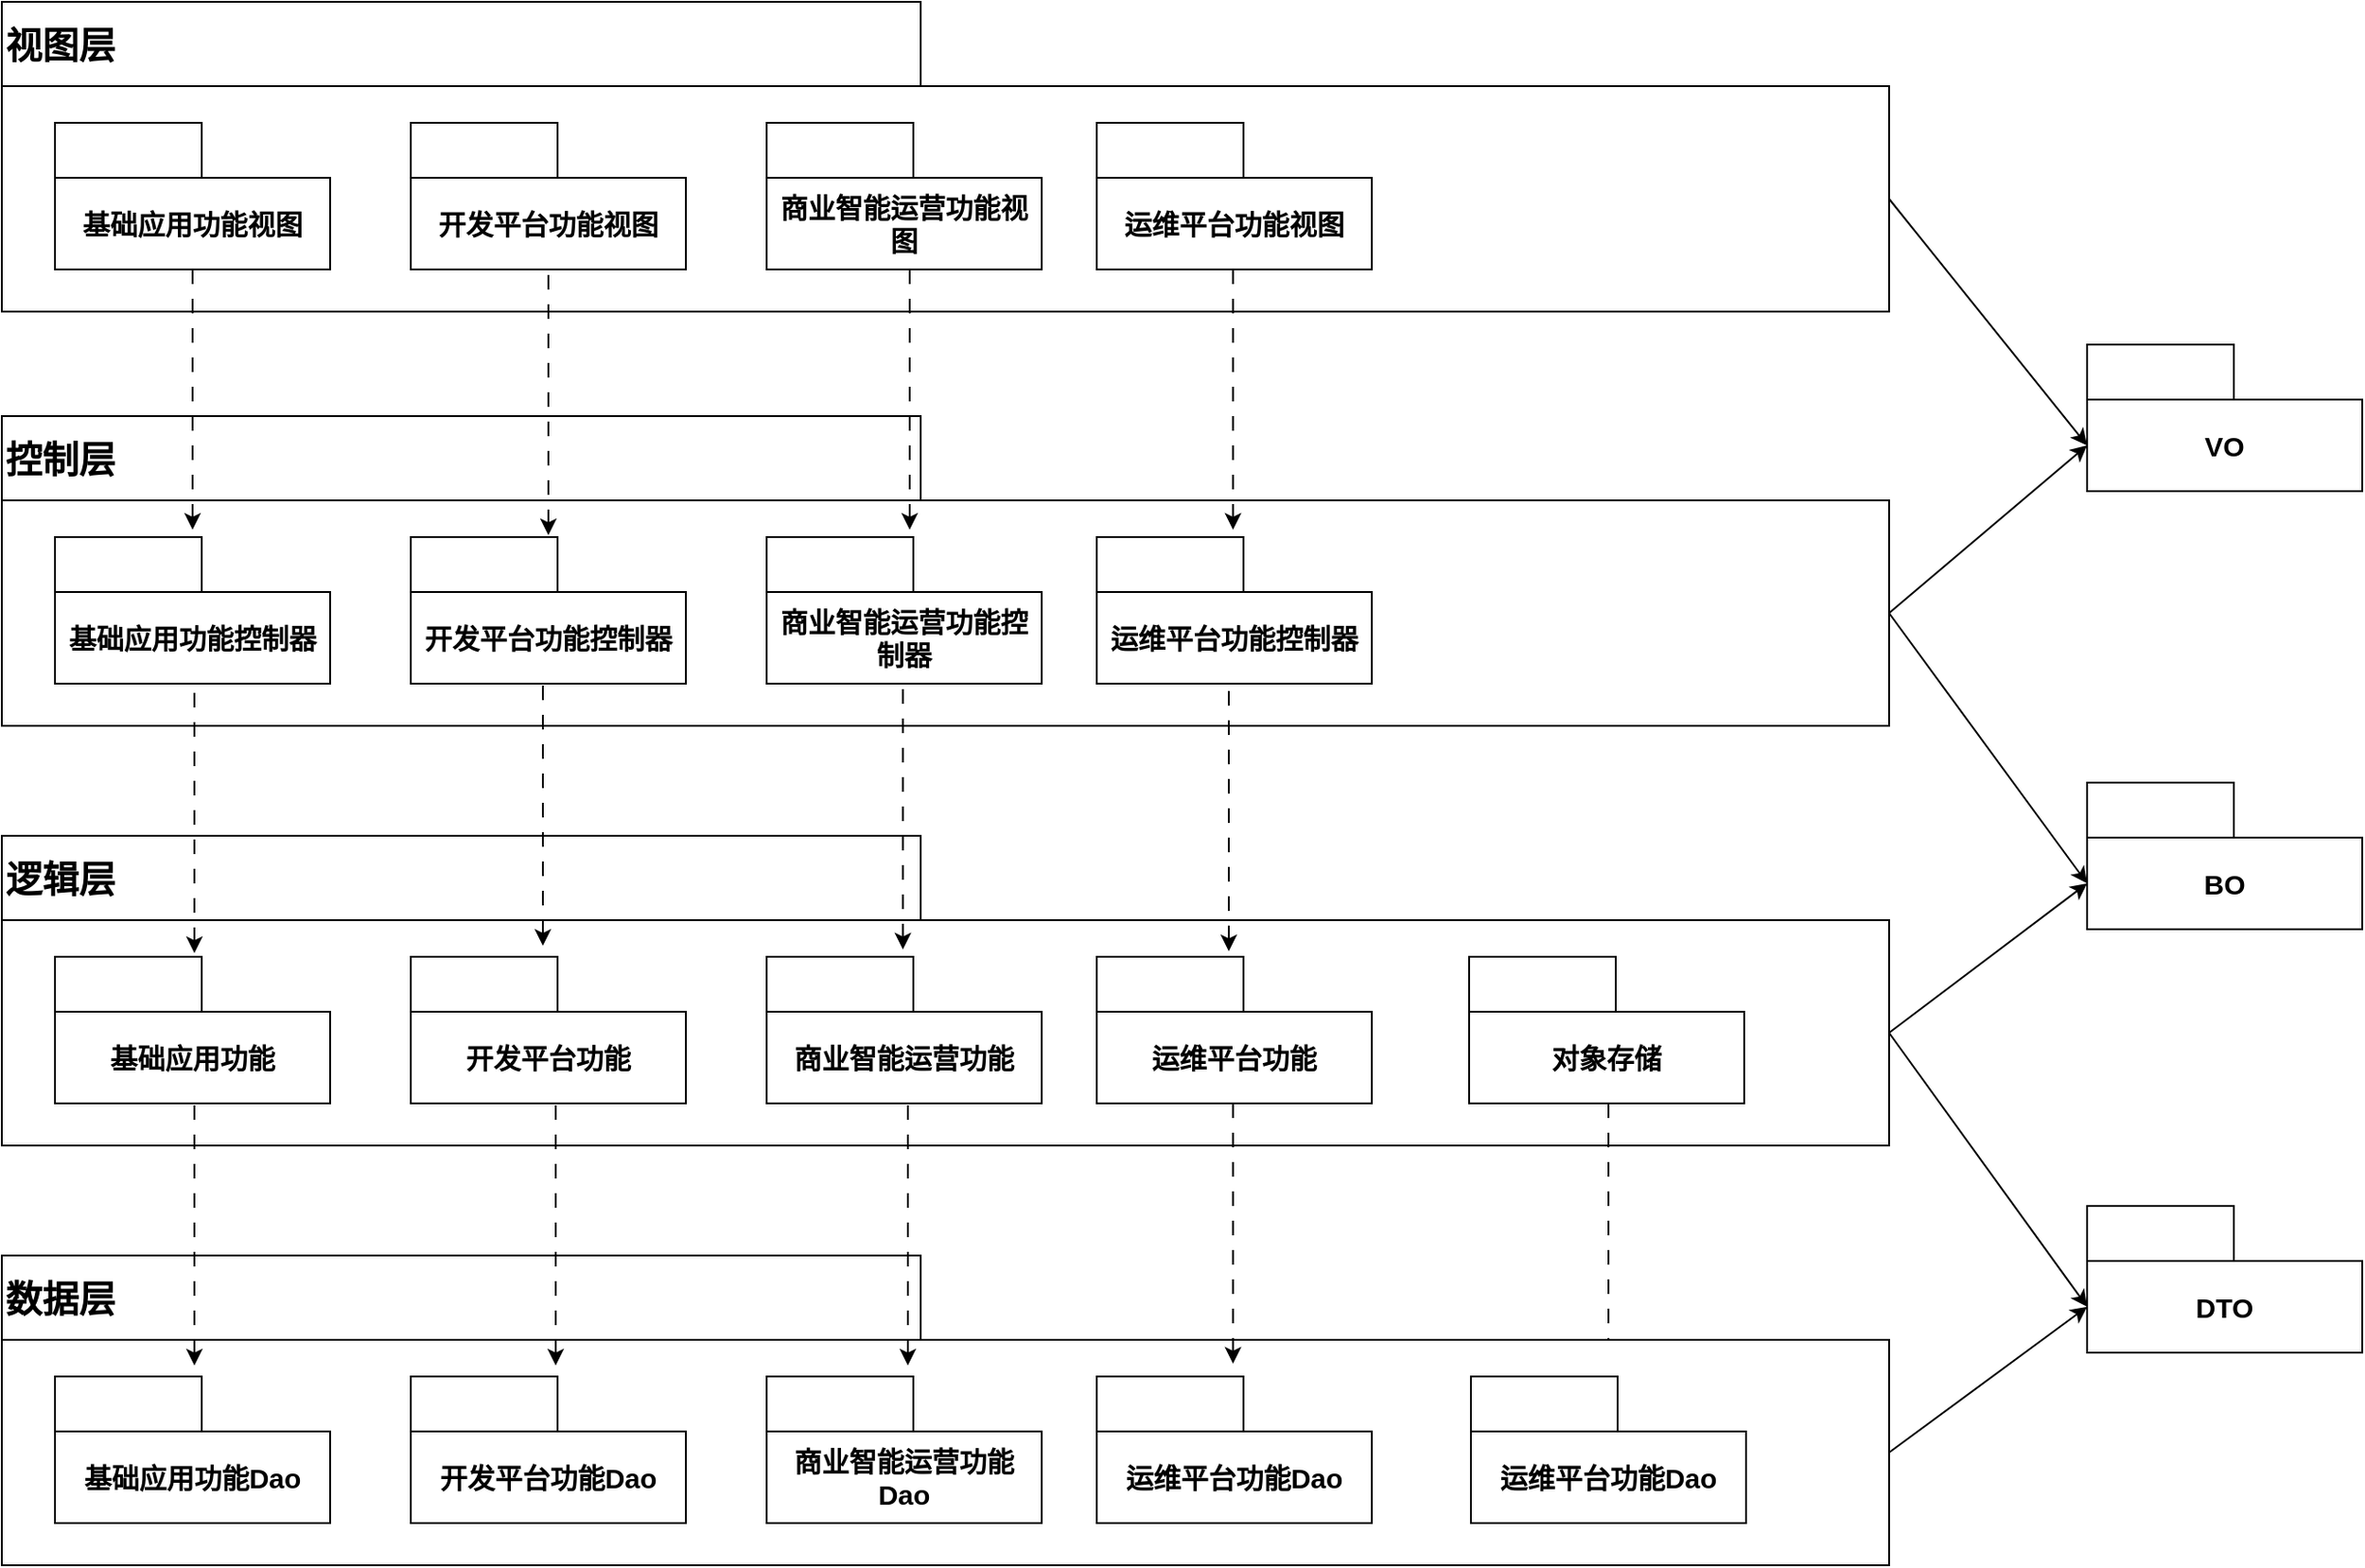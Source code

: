 <mxfile version="26.0.16">
  <diagram name="第 1 页" id="IzHfFKp0vxnQDmfefHYy">
    <mxGraphModel dx="2174" dy="721" grid="0" gridSize="10" guides="1" tooltips="1" connect="1" arrows="1" fold="1" page="0" pageScale="1" pageWidth="850" pageHeight="1100" math="0" shadow="0">
      <root>
        <mxCell id="0" />
        <mxCell id="1" parent="0" />
        <mxCell id="id_LYrdKgXKD69lwhAqy-9" value="&lt;font style=&quot;font-size: 20px;&quot;&gt;控制层&lt;/font&gt;" style="shape=folder;fontStyle=1;tabWidth=501;tabHeight=46;tabPosition=left;html=1;boundedLbl=1;labelInHeader=1;container=1;collapsible=0;recursiveResize=0;whiteSpace=wrap;align=left;" vertex="1" parent="1">
          <mxGeometry x="-13" y="686" width="1029" height="169" as="geometry" />
        </mxCell>
        <mxCell id="id_LYrdKgXKD69lwhAqy-10" value="&lt;font style=&quot;font-size: 15px;&quot;&gt;基础应用功能控制器&lt;/font&gt;" style="shape=folder;fontStyle=1;tabWidth=80;tabHeight=30;tabPosition=left;html=1;boundedLbl=1;whiteSpace=wrap;" vertex="1" parent="id_LYrdKgXKD69lwhAqy-9">
          <mxGeometry x="29" y="66" width="150" height="80" as="geometry" />
        </mxCell>
        <mxCell id="id_LYrdKgXKD69lwhAqy-11" value="&lt;font style=&quot;font-size: 15px;&quot;&gt;开发平台功能&lt;/font&gt;&lt;span style=&quot;font-size: 15px;&quot;&gt;控制器&lt;/span&gt;" style="shape=folder;fontStyle=1;tabWidth=80;tabHeight=30;tabPosition=left;html=1;boundedLbl=1;whiteSpace=wrap;" vertex="1" parent="id_LYrdKgXKD69lwhAqy-9">
          <mxGeometry x="223" y="66" width="150" height="80" as="geometry" />
        </mxCell>
        <mxCell id="id_LYrdKgXKD69lwhAqy-12" value="&lt;font style=&quot;font-size: 15px;&quot;&gt;商业智能运营功能&lt;/font&gt;&lt;span style=&quot;font-size: 15px;&quot;&gt;控制器&lt;/span&gt;" style="shape=folder;fontStyle=1;tabWidth=80;tabHeight=30;tabPosition=left;html=1;boundedLbl=1;whiteSpace=wrap;" vertex="1" parent="id_LYrdKgXKD69lwhAqy-9">
          <mxGeometry x="417" y="66" width="150" height="80" as="geometry" />
        </mxCell>
        <mxCell id="id_LYrdKgXKD69lwhAqy-13" value="&lt;font style=&quot;font-size: 15px;&quot;&gt;运维平台功能&lt;/font&gt;&lt;span style=&quot;font-size: 15px;&quot;&gt;控制器&lt;/span&gt;" style="shape=folder;fontStyle=1;tabWidth=80;tabHeight=30;tabPosition=left;html=1;boundedLbl=1;whiteSpace=wrap;" vertex="1" parent="id_LYrdKgXKD69lwhAqy-9">
          <mxGeometry x="597" y="66" width="150" height="80" as="geometry" />
        </mxCell>
        <mxCell id="id_LYrdKgXKD69lwhAqy-14" value="&lt;font style=&quot;font-size: 20px;&quot;&gt;逻辑层&lt;/font&gt;" style="shape=folder;fontStyle=1;tabWidth=501;tabHeight=46;tabPosition=left;html=1;boundedLbl=1;labelInHeader=1;container=1;collapsible=0;recursiveResize=0;whiteSpace=wrap;align=left;" vertex="1" parent="1">
          <mxGeometry x="-13" y="915" width="1029" height="169" as="geometry" />
        </mxCell>
        <mxCell id="id_LYrdKgXKD69lwhAqy-15" value="&lt;font style=&quot;font-size: 15px;&quot;&gt;基础应用功能&lt;/font&gt;" style="shape=folder;fontStyle=1;tabWidth=80;tabHeight=30;tabPosition=left;html=1;boundedLbl=1;whiteSpace=wrap;" vertex="1" parent="id_LYrdKgXKD69lwhAqy-14">
          <mxGeometry x="29" y="66" width="150" height="80" as="geometry" />
        </mxCell>
        <mxCell id="id_LYrdKgXKD69lwhAqy-16" value="&lt;font style=&quot;font-size: 15px;&quot;&gt;开发平台功能&lt;/font&gt;" style="shape=folder;fontStyle=1;tabWidth=80;tabHeight=30;tabPosition=left;html=1;boundedLbl=1;whiteSpace=wrap;" vertex="1" parent="id_LYrdKgXKD69lwhAqy-14">
          <mxGeometry x="223" y="66" width="150" height="80" as="geometry" />
        </mxCell>
        <mxCell id="id_LYrdKgXKD69lwhAqy-17" value="&lt;font style=&quot;font-size: 15px;&quot;&gt;商业智能运营功能&lt;/font&gt;" style="shape=folder;fontStyle=1;tabWidth=80;tabHeight=30;tabPosition=left;html=1;boundedLbl=1;whiteSpace=wrap;" vertex="1" parent="id_LYrdKgXKD69lwhAqy-14">
          <mxGeometry x="417" y="66" width="150" height="80" as="geometry" />
        </mxCell>
        <mxCell id="id_LYrdKgXKD69lwhAqy-18" value="&lt;font style=&quot;font-size: 15px;&quot;&gt;运维平台功能&lt;/font&gt;" style="shape=folder;fontStyle=1;tabWidth=80;tabHeight=30;tabPosition=left;html=1;boundedLbl=1;whiteSpace=wrap;" vertex="1" parent="id_LYrdKgXKD69lwhAqy-14">
          <mxGeometry x="597" y="66" width="150" height="80" as="geometry" />
        </mxCell>
        <mxCell id="id_LYrdKgXKD69lwhAqy-33" value="&lt;font style=&quot;font-size: 15px;&quot;&gt;对象存储&lt;/font&gt;" style="shape=folder;fontStyle=1;tabWidth=80;tabHeight=30;tabPosition=left;html=1;boundedLbl=1;whiteSpace=wrap;" vertex="1" parent="id_LYrdKgXKD69lwhAqy-14">
          <mxGeometry x="800" y="66" width="150" height="80" as="geometry" />
        </mxCell>
        <mxCell id="id_LYrdKgXKD69lwhAqy-41" value="" style="endArrow=classic;html=1;rounded=0;dashed=1;dashPattern=8 8;exitX=0.5;exitY=1;exitDx=0;exitDy=0;exitPerimeter=0;verticalAlign=middle;startSize=6;" edge="1" parent="id_LYrdKgXKD69lwhAqy-14">
          <mxGeometry width="50" height="50" relative="1" as="geometry">
            <mxPoint x="491.29" y="-80" as="sourcePoint" />
            <mxPoint x="491.29" y="62" as="targetPoint" />
          </mxGeometry>
        </mxCell>
        <mxCell id="id_LYrdKgXKD69lwhAqy-47" value="" style="endArrow=classic;html=1;rounded=0;dashed=1;dashPattern=8 8;exitX=0.5;exitY=1;exitDx=0;exitDy=0;exitPerimeter=0;verticalAlign=middle;startSize=6;" edge="1" parent="id_LYrdKgXKD69lwhAqy-14">
          <mxGeometry width="50" height="50" relative="1" as="geometry">
            <mxPoint x="876" y="146" as="sourcePoint" />
            <mxPoint x="876" y="288" as="targetPoint" />
          </mxGeometry>
        </mxCell>
        <mxCell id="id_LYrdKgXKD69lwhAqy-19" value="&lt;span style=&quot;font-size: 20px;&quot;&gt;数据层&lt;/span&gt;" style="shape=folder;fontStyle=1;tabWidth=501;tabHeight=46;tabPosition=left;html=1;boundedLbl=1;labelInHeader=1;container=1;collapsible=0;recursiveResize=0;whiteSpace=wrap;align=left;" vertex="1" parent="1">
          <mxGeometry x="-13" y="1144" width="1029" height="169" as="geometry" />
        </mxCell>
        <mxCell id="id_LYrdKgXKD69lwhAqy-20" value="&lt;font style=&quot;font-size: 15px;&quot;&gt;基础应用功能Dao&lt;/font&gt;" style="shape=folder;fontStyle=1;tabWidth=80;tabHeight=30;tabPosition=left;html=1;boundedLbl=1;whiteSpace=wrap;" vertex="1" parent="id_LYrdKgXKD69lwhAqy-19">
          <mxGeometry x="29" y="66" width="150" height="80" as="geometry" />
        </mxCell>
        <mxCell id="id_LYrdKgXKD69lwhAqy-21" value="&lt;font style=&quot;font-size: 15px;&quot;&gt;开发平台功能&lt;/font&gt;&lt;span style=&quot;font-size: 15px;&quot;&gt;Dao&lt;/span&gt;" style="shape=folder;fontStyle=1;tabWidth=80;tabHeight=30;tabPosition=left;html=1;boundedLbl=1;whiteSpace=wrap;" vertex="1" parent="id_LYrdKgXKD69lwhAqy-19">
          <mxGeometry x="223" y="66" width="150" height="80" as="geometry" />
        </mxCell>
        <mxCell id="id_LYrdKgXKD69lwhAqy-22" value="&lt;font style=&quot;font-size: 15px;&quot;&gt;商业智能运营功能&lt;/font&gt;&lt;span style=&quot;font-size: 15px;&quot;&gt;Dao&lt;/span&gt;" style="shape=folder;fontStyle=1;tabWidth=80;tabHeight=30;tabPosition=left;html=1;boundedLbl=1;whiteSpace=wrap;" vertex="1" parent="id_LYrdKgXKD69lwhAqy-19">
          <mxGeometry x="417" y="66" width="150" height="80" as="geometry" />
        </mxCell>
        <mxCell id="id_LYrdKgXKD69lwhAqy-23" value="&lt;font style=&quot;font-size: 15px;&quot;&gt;运维平台功能&lt;/font&gt;&lt;span style=&quot;font-size: 15px;&quot;&gt;Dao&lt;/span&gt;" style="shape=folder;fontStyle=1;tabWidth=80;tabHeight=30;tabPosition=left;html=1;boundedLbl=1;whiteSpace=wrap;" vertex="1" parent="id_LYrdKgXKD69lwhAqy-19">
          <mxGeometry x="597" y="66" width="150" height="80" as="geometry" />
        </mxCell>
        <mxCell id="id_LYrdKgXKD69lwhAqy-34" value="&lt;font style=&quot;font-size: 15px;&quot;&gt;运维平台功能&lt;/font&gt;&lt;span style=&quot;font-size: 15px;&quot;&gt;Dao&lt;/span&gt;" style="shape=folder;fontStyle=1;tabWidth=80;tabHeight=30;tabPosition=left;html=1;boundedLbl=1;whiteSpace=wrap;" vertex="1" parent="id_LYrdKgXKD69lwhAqy-19">
          <mxGeometry x="801" y="66" width="150" height="80" as="geometry" />
        </mxCell>
        <mxCell id="id_LYrdKgXKD69lwhAqy-46" value="" style="endArrow=classic;html=1;rounded=0;dashed=1;dashPattern=8 8;exitX=0.5;exitY=1;exitDx=0;exitDy=0;exitPerimeter=0;verticalAlign=middle;startSize=6;" edge="1" parent="id_LYrdKgXKD69lwhAqy-19">
          <mxGeometry width="50" height="50" relative="1" as="geometry">
            <mxPoint x="671.29" y="-83" as="sourcePoint" />
            <mxPoint x="671.29" y="59" as="targetPoint" />
          </mxGeometry>
        </mxCell>
        <mxCell id="id_LYrdKgXKD69lwhAqy-2" value="&lt;font style=&quot;font-size: 20px;&quot;&gt;视图层&lt;/font&gt;" style="shape=folder;fontStyle=1;tabWidth=501;tabHeight=46;tabPosition=left;html=1;boundedLbl=1;labelInHeader=1;container=1;collapsible=0;recursiveResize=0;whiteSpace=wrap;align=left;" vertex="1" parent="1">
          <mxGeometry x="-13" y="460" width="1029" height="169" as="geometry" />
        </mxCell>
        <mxCell id="id_LYrdKgXKD69lwhAqy-4" value="&lt;font style=&quot;font-size: 15px;&quot;&gt;基础应用功能视图&lt;/font&gt;" style="shape=folder;fontStyle=1;tabWidth=80;tabHeight=30;tabPosition=left;html=1;boundedLbl=1;whiteSpace=wrap;" vertex="1" parent="id_LYrdKgXKD69lwhAqy-2">
          <mxGeometry x="29" y="66" width="150" height="80" as="geometry" />
        </mxCell>
        <mxCell id="id_LYrdKgXKD69lwhAqy-5" value="&lt;font style=&quot;font-size: 15px;&quot;&gt;开发平台功能视图&lt;/font&gt;" style="shape=folder;fontStyle=1;tabWidth=80;tabHeight=30;tabPosition=left;html=1;boundedLbl=1;whiteSpace=wrap;" vertex="1" parent="id_LYrdKgXKD69lwhAqy-2">
          <mxGeometry x="223" y="66" width="150" height="80" as="geometry" />
        </mxCell>
        <mxCell id="id_LYrdKgXKD69lwhAqy-6" value="&lt;font style=&quot;font-size: 15px;&quot;&gt;商业智能运营功能视图&lt;/font&gt;" style="shape=folder;fontStyle=1;tabWidth=80;tabHeight=30;tabPosition=left;html=1;boundedLbl=1;whiteSpace=wrap;" vertex="1" parent="id_LYrdKgXKD69lwhAqy-2">
          <mxGeometry x="417" y="66" width="150" height="80" as="geometry" />
        </mxCell>
        <mxCell id="id_LYrdKgXKD69lwhAqy-7" value="&lt;font style=&quot;font-size: 15px;&quot;&gt;运维平台功能视图&lt;/font&gt;" style="shape=folder;fontStyle=1;tabWidth=80;tabHeight=30;tabPosition=left;html=1;boundedLbl=1;whiteSpace=wrap;" vertex="1" parent="id_LYrdKgXKD69lwhAqy-2">
          <mxGeometry x="597" y="66" width="150" height="80" as="geometry" />
        </mxCell>
        <mxCell id="id_LYrdKgXKD69lwhAqy-37" value="" style="endArrow=classic;html=1;rounded=0;dashed=1;dashPattern=8 8;exitX=0.5;exitY=1;exitDx=0;exitDy=0;exitPerimeter=0;verticalAlign=middle;startSize=6;" edge="1" parent="id_LYrdKgXKD69lwhAqy-2">
          <mxGeometry width="50" height="50" relative="1" as="geometry">
            <mxPoint x="495" y="146" as="sourcePoint" />
            <mxPoint x="495" y="288" as="targetPoint" />
          </mxGeometry>
        </mxCell>
        <mxCell id="id_LYrdKgXKD69lwhAqy-24" value="&lt;font style=&quot;font-size: 15px;&quot;&gt;VO&lt;/font&gt;" style="shape=folder;fontStyle=1;tabWidth=80;tabHeight=30;tabPosition=left;html=1;boundedLbl=1;whiteSpace=wrap;" vertex="1" parent="1">
          <mxGeometry x="1124" y="647" width="150" height="80" as="geometry" />
        </mxCell>
        <mxCell id="id_LYrdKgXKD69lwhAqy-25" value="&lt;font style=&quot;font-size: 15px;&quot;&gt;BO&lt;/font&gt;&lt;span style=&quot;color: rgba(0, 0, 0, 0); font-family: monospace; font-size: 0px; font-weight: 400; text-align: start; text-wrap-mode: nowrap;&quot;&gt;%3CmxGraphModel%3E%3Croot%3E%3CmxCell%20id%3D%220%22%2F%3E%3CmxCell%20id%3D%221%22%20parent%3D%220%22%2F%3E%3CmxCell%20id%3D%222%22%20value%3D%22%26lt%3Bfont%20style%3D%26quot%3Bfont-size%3A%2015px%3B%26quot%3B%26gt%3BVO%26lt%3B%2Ffont%26gt%3B%22%20style%3D%22shape%3Dfolder%3BfontStyle%3D1%3BtabWidth%3D80%3BtabHeight%3D30%3BtabPosition%3Dleft%3Bhtml%3D1%3BboundedLbl%3D1%3BwhiteSpace%3Dwrap%3B%22%20vertex%3D%221%22%20parent%3D%221%22%3E%3CmxGeometry%20x%3D%221124%22%20y%3D%22647%22%20width%3D%22150%22%20height%3D%2280%22%20as%3D%22geometry%22%2F%3E%3C%2FmxCell%3E%3C%2Froot%3E%3C%2FmxGraphModel%3E&lt;/span&gt;" style="shape=folder;fontStyle=1;tabWidth=80;tabHeight=30;tabPosition=left;html=1;boundedLbl=1;whiteSpace=wrap;" vertex="1" parent="1">
          <mxGeometry x="1124" y="886" width="150" height="80" as="geometry" />
        </mxCell>
        <mxCell id="id_LYrdKgXKD69lwhAqy-26" value="&lt;span style=&quot;font-size: 15px;&quot;&gt;DTO&lt;/span&gt;" style="shape=folder;fontStyle=1;tabWidth=80;tabHeight=30;tabPosition=left;html=1;boundedLbl=1;whiteSpace=wrap;" vertex="1" parent="1">
          <mxGeometry x="1124" y="1117" width="150" height="80" as="geometry" />
        </mxCell>
        <mxCell id="id_LYrdKgXKD69lwhAqy-27" value="" style="endArrow=classic;html=1;rounded=0;entryX=0;entryY=0;entryDx=0;entryDy=55;entryPerimeter=0;exitX=0;exitY=0;exitDx=1029;exitDy=107.5;exitPerimeter=0;" edge="1" parent="1" source="id_LYrdKgXKD69lwhAqy-2" target="id_LYrdKgXKD69lwhAqy-24">
          <mxGeometry width="50" height="50" relative="1" as="geometry">
            <mxPoint x="539" y="965" as="sourcePoint" />
            <mxPoint x="589" y="915" as="targetPoint" />
          </mxGeometry>
        </mxCell>
        <mxCell id="id_LYrdKgXKD69lwhAqy-28" value="" style="endArrow=classic;html=1;rounded=0;entryX=0;entryY=0;entryDx=0;entryDy=55;entryPerimeter=0;exitX=0;exitY=0;exitDx=1029;exitDy=107.5;exitPerimeter=0;" edge="1" parent="1" source="id_LYrdKgXKD69lwhAqy-9" target="id_LYrdKgXKD69lwhAqy-24">
          <mxGeometry width="50" height="50" relative="1" as="geometry">
            <mxPoint x="1026" y="578" as="sourcePoint" />
            <mxPoint x="1134" y="712" as="targetPoint" />
          </mxGeometry>
        </mxCell>
        <mxCell id="id_LYrdKgXKD69lwhAqy-29" value="" style="endArrow=classic;html=1;rounded=0;entryX=0;entryY=0;entryDx=0;entryDy=55;entryPerimeter=0;exitX=0;exitY=0;exitDx=1029;exitDy=107.5;exitPerimeter=0;" edge="1" parent="1" source="id_LYrdKgXKD69lwhAqy-14" target="id_LYrdKgXKD69lwhAqy-25">
          <mxGeometry width="50" height="50" relative="1" as="geometry">
            <mxPoint x="1026" y="804" as="sourcePoint" />
            <mxPoint x="1134" y="712" as="targetPoint" />
          </mxGeometry>
        </mxCell>
        <mxCell id="id_LYrdKgXKD69lwhAqy-30" value="" style="endArrow=classic;html=1;rounded=0;entryX=0;entryY=0;entryDx=0;entryDy=55;entryPerimeter=0;exitX=0;exitY=0;exitDx=1029;exitDy=107.5;exitPerimeter=0;" edge="1" parent="1" source="id_LYrdKgXKD69lwhAqy-9" target="id_LYrdKgXKD69lwhAqy-25">
          <mxGeometry width="50" height="50" relative="1" as="geometry">
            <mxPoint x="1026" y="1032" as="sourcePoint" />
            <mxPoint x="1134" y="951" as="targetPoint" />
          </mxGeometry>
        </mxCell>
        <mxCell id="id_LYrdKgXKD69lwhAqy-31" value="" style="endArrow=classic;html=1;rounded=0;entryX=0;entryY=0;entryDx=0;entryDy=55;entryPerimeter=0;exitX=0;exitY=0;exitDx=1029;exitDy=107.5;exitPerimeter=0;" edge="1" parent="1" source="id_LYrdKgXKD69lwhAqy-14" target="id_LYrdKgXKD69lwhAqy-26">
          <mxGeometry width="50" height="50" relative="1" as="geometry">
            <mxPoint x="1026" y="804" as="sourcePoint" />
            <mxPoint x="1134" y="951" as="targetPoint" />
          </mxGeometry>
        </mxCell>
        <mxCell id="id_LYrdKgXKD69lwhAqy-32" value="" style="endArrow=classic;html=1;rounded=0;entryX=0;entryY=0;entryDx=0;entryDy=55;entryPerimeter=0;exitX=0;exitY=0;exitDx=1029;exitDy=107.5;exitPerimeter=0;" edge="1" parent="1" source="id_LYrdKgXKD69lwhAqy-19" target="id_LYrdKgXKD69lwhAqy-26">
          <mxGeometry width="50" height="50" relative="1" as="geometry">
            <mxPoint x="1026" y="1032" as="sourcePoint" />
            <mxPoint x="1134" y="1182" as="targetPoint" />
          </mxGeometry>
        </mxCell>
        <mxCell id="id_LYrdKgXKD69lwhAqy-35" value="" style="endArrow=classic;html=1;rounded=0;dashed=1;dashPattern=8 8;exitX=0.5;exitY=1;exitDx=0;exitDy=0;exitPerimeter=0;verticalAlign=middle;startSize=6;" edge="1" parent="1" source="id_LYrdKgXKD69lwhAqy-4">
          <mxGeometry width="50" height="50" relative="1" as="geometry">
            <mxPoint x="-359.35" y="381.72" as="sourcePoint" />
            <mxPoint x="91" y="748" as="targetPoint" />
          </mxGeometry>
        </mxCell>
        <mxCell id="id_LYrdKgXKD69lwhAqy-36" value="" style="endArrow=classic;html=1;rounded=0;dashed=1;dashPattern=8 8;exitX=0.5;exitY=1;exitDx=0;exitDy=0;exitPerimeter=0;verticalAlign=middle;startSize=6;" edge="1" parent="1">
          <mxGeometry width="50" height="50" relative="1" as="geometry">
            <mxPoint x="285" y="609" as="sourcePoint" />
            <mxPoint x="285" y="751" as="targetPoint" />
          </mxGeometry>
        </mxCell>
        <mxCell id="id_LYrdKgXKD69lwhAqy-39" value="" style="endArrow=classic;html=1;rounded=0;dashed=1;dashPattern=8 8;exitX=0.5;exitY=1;exitDx=0;exitDy=0;exitPerimeter=0;verticalAlign=middle;startSize=6;" edge="1" parent="1">
          <mxGeometry width="50" height="50" relative="1" as="geometry">
            <mxPoint x="92" y="837" as="sourcePoint" />
            <mxPoint x="92" y="979" as="targetPoint" />
          </mxGeometry>
        </mxCell>
        <mxCell id="id_LYrdKgXKD69lwhAqy-40" value="" style="endArrow=classic;html=1;rounded=0;dashed=1;dashPattern=8 8;exitX=0.5;exitY=1;exitDx=0;exitDy=0;exitPerimeter=0;verticalAlign=middle;startSize=6;" edge="1" parent="1">
          <mxGeometry width="50" height="50" relative="1" as="geometry">
            <mxPoint x="282" y="833" as="sourcePoint" />
            <mxPoint x="282" y="975" as="targetPoint" />
          </mxGeometry>
        </mxCell>
        <mxCell id="id_LYrdKgXKD69lwhAqy-38" value="" style="endArrow=classic;html=1;rounded=0;dashed=1;dashPattern=8 8;exitX=0.5;exitY=1;exitDx=0;exitDy=0;exitPerimeter=0;verticalAlign=middle;startSize=6;" edge="1" parent="1">
          <mxGeometry width="50" height="50" relative="1" as="geometry">
            <mxPoint x="658.29" y="606" as="sourcePoint" />
            <mxPoint x="658.29" y="748" as="targetPoint" />
          </mxGeometry>
        </mxCell>
        <mxCell id="id_LYrdKgXKD69lwhAqy-42" value="" style="endArrow=classic;html=1;rounded=0;dashed=1;dashPattern=8 8;exitX=0.5;exitY=1;exitDx=0;exitDy=0;exitPerimeter=0;verticalAlign=middle;startSize=6;" edge="1" parent="1">
          <mxGeometry width="50" height="50" relative="1" as="geometry">
            <mxPoint x="656" y="836" as="sourcePoint" />
            <mxPoint x="656" y="978" as="targetPoint" />
          </mxGeometry>
        </mxCell>
        <mxCell id="id_LYrdKgXKD69lwhAqy-43" value="" style="endArrow=classic;html=1;rounded=0;dashed=1;dashPattern=8 8;exitX=0.5;exitY=1;exitDx=0;exitDy=0;exitPerimeter=0;verticalAlign=middle;startSize=6;" edge="1" parent="1">
          <mxGeometry width="50" height="50" relative="1" as="geometry">
            <mxPoint x="92" y="1062" as="sourcePoint" />
            <mxPoint x="92" y="1204" as="targetPoint" />
          </mxGeometry>
        </mxCell>
        <mxCell id="id_LYrdKgXKD69lwhAqy-44" value="" style="endArrow=classic;html=1;rounded=0;dashed=1;dashPattern=8 8;exitX=0.5;exitY=1;exitDx=0;exitDy=0;exitPerimeter=0;verticalAlign=middle;startSize=6;" edge="1" parent="1">
          <mxGeometry width="50" height="50" relative="1" as="geometry">
            <mxPoint x="289" y="1062" as="sourcePoint" />
            <mxPoint x="289" y="1204" as="targetPoint" />
          </mxGeometry>
        </mxCell>
        <mxCell id="id_LYrdKgXKD69lwhAqy-45" value="" style="endArrow=classic;html=1;rounded=0;dashed=1;dashPattern=8 8;exitX=0.5;exitY=1;exitDx=0;exitDy=0;exitPerimeter=0;verticalAlign=middle;startSize=6;" edge="1" parent="1">
          <mxGeometry width="50" height="50" relative="1" as="geometry">
            <mxPoint x="481" y="1062" as="sourcePoint" />
            <mxPoint x="481" y="1204" as="targetPoint" />
          </mxGeometry>
        </mxCell>
      </root>
    </mxGraphModel>
  </diagram>
</mxfile>
